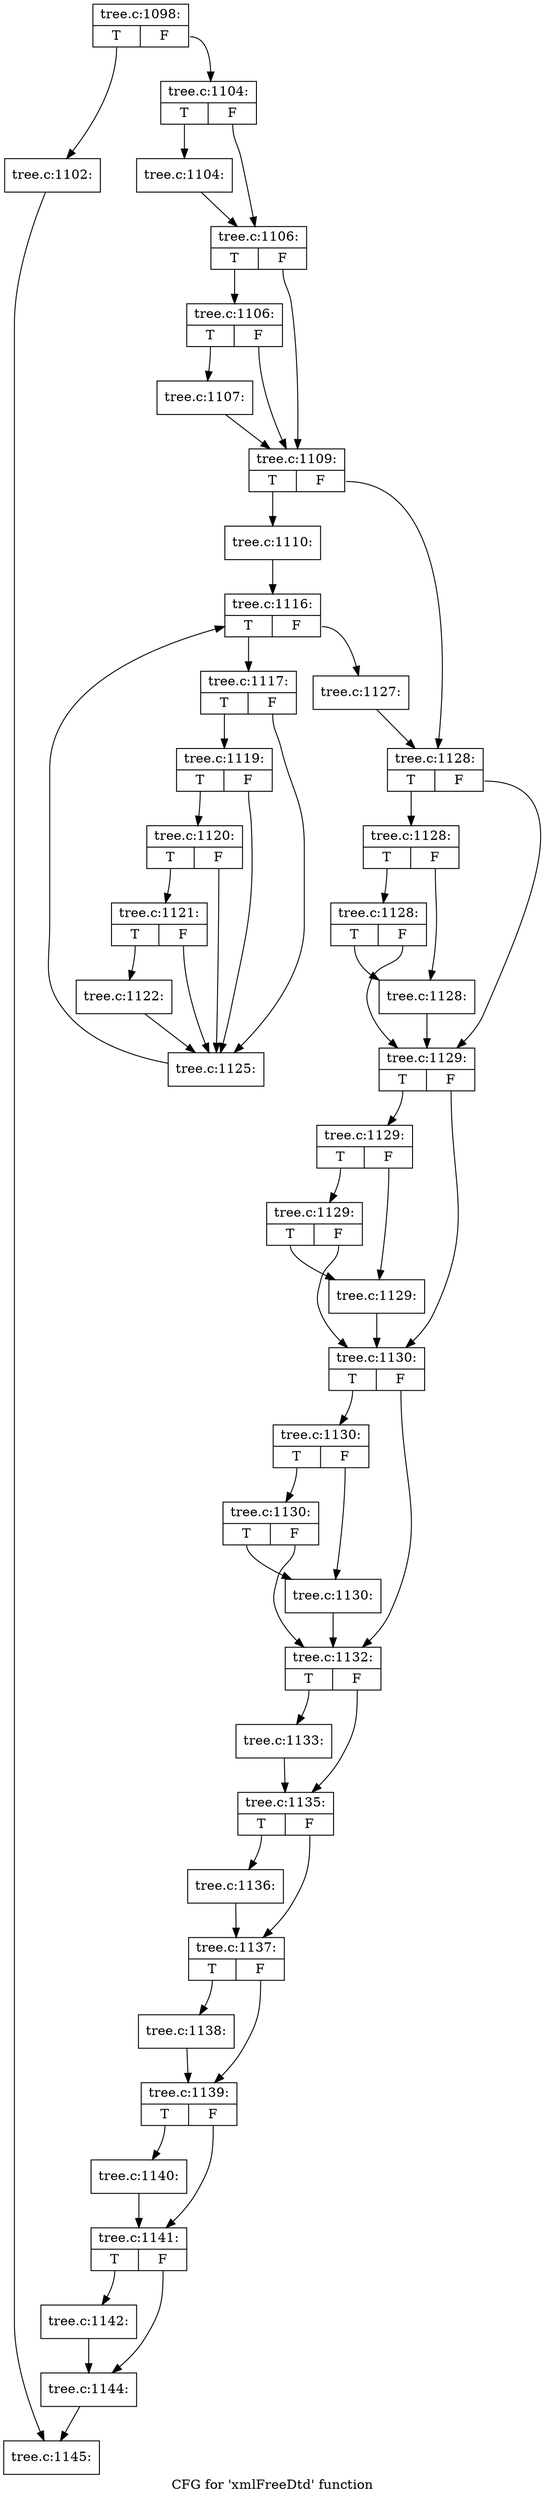 digraph "CFG for 'xmlFreeDtd' function" {
	label="CFG for 'xmlFreeDtd' function";

	Node0x428e180 [shape=record,label="{tree.c:1098:|{<s0>T|<s1>F}}"];
	Node0x428e180:s0 -> Node0x428ed50;
	Node0x428e180:s1 -> Node0x428eda0;
	Node0x428ed50 [shape=record,label="{tree.c:1102:}"];
	Node0x428ed50 -> Node0x428e3a0;
	Node0x428eda0 [shape=record,label="{tree.c:1104:|{<s0>T|<s1>F}}"];
	Node0x428eda0:s0 -> Node0x428f220;
	Node0x428eda0:s1 -> Node0x428f270;
	Node0x428f220 [shape=record,label="{tree.c:1104:}"];
	Node0x428f220 -> Node0x428f270;
	Node0x428f270 [shape=record,label="{tree.c:1106:|{<s0>T|<s1>F}}"];
	Node0x428f270:s0 -> Node0x428fbd0;
	Node0x428f270:s1 -> Node0x428fb80;
	Node0x428fbd0 [shape=record,label="{tree.c:1106:|{<s0>T|<s1>F}}"];
	Node0x428fbd0:s0 -> Node0x428fb30;
	Node0x428fbd0:s1 -> Node0x428fb80;
	Node0x428fb30 [shape=record,label="{tree.c:1107:}"];
	Node0x428fb30 -> Node0x428fb80;
	Node0x428fb80 [shape=record,label="{tree.c:1109:|{<s0>T|<s1>F}}"];
	Node0x428fb80:s0 -> Node0x4290aa0;
	Node0x428fb80:s1 -> Node0x42911a0;
	Node0x4290aa0 [shape=record,label="{tree.c:1110:}"];
	Node0x4290aa0 -> Node0x4291a70;
	Node0x4291a70 [shape=record,label="{tree.c:1116:|{<s0>T|<s1>F}}"];
	Node0x4291a70:s0 -> Node0x4291e20;
	Node0x4291a70:s1 -> Node0x4291c50;
	Node0x4291e20 [shape=record,label="{tree.c:1117:|{<s0>T|<s1>F}}"];
	Node0x4291e20:s0 -> Node0x42922c0;
	Node0x4291e20:s1 -> Node0x4292170;
	Node0x42922c0 [shape=record,label="{tree.c:1119:|{<s0>T|<s1>F}}"];
	Node0x42922c0:s0 -> Node0x4292240;
	Node0x42922c0:s1 -> Node0x4292170;
	Node0x4292240 [shape=record,label="{tree.c:1120:|{<s0>T|<s1>F}}"];
	Node0x4292240:s0 -> Node0x42921c0;
	Node0x4292240:s1 -> Node0x4292170;
	Node0x42921c0 [shape=record,label="{tree.c:1121:|{<s0>T|<s1>F}}"];
	Node0x42921c0:s0 -> Node0x4292120;
	Node0x42921c0:s1 -> Node0x4292170;
	Node0x4292120 [shape=record,label="{tree.c:1122:}"];
	Node0x4292120 -> Node0x4292170;
	Node0x4292170 [shape=record,label="{tree.c:1125:}"];
	Node0x4292170 -> Node0x4291a70;
	Node0x4291c50 [shape=record,label="{tree.c:1127:}"];
	Node0x4291c50 -> Node0x42911a0;
	Node0x42911a0 [shape=record,label="{tree.c:1128:|{<s0>T|<s1>F}}"];
	Node0x42911a0:s0 -> Node0x4290a20;
	Node0x42911a0:s1 -> Node0x4173550;
	Node0x4290a20 [shape=record,label="{tree.c:1128:|{<s0>T|<s1>F}}"];
	Node0x4290a20:s0 -> Node0x4294290;
	Node0x4290a20:s1 -> Node0x4293890;
	Node0x4294290 [shape=record,label="{tree.c:1128:|{<s0>T|<s1>F}}"];
	Node0x4294290:s0 -> Node0x4293890;
	Node0x4294290:s1 -> Node0x4173550;
	Node0x4293890 [shape=record,label="{tree.c:1128:}"];
	Node0x4293890 -> Node0x4173550;
	Node0x4173550 [shape=record,label="{tree.c:1129:|{<s0>T|<s1>F}}"];
	Node0x4173550:s0 -> Node0x4294fc0;
	Node0x4173550:s1 -> Node0x4294f70;
	Node0x4294fc0 [shape=record,label="{tree.c:1129:|{<s0>T|<s1>F}}"];
	Node0x4294fc0:s0 -> Node0x4295200;
	Node0x4294fc0:s1 -> Node0x42947b0;
	Node0x4295200 [shape=record,label="{tree.c:1129:|{<s0>T|<s1>F}}"];
	Node0x4295200:s0 -> Node0x42947b0;
	Node0x4295200:s1 -> Node0x4294f70;
	Node0x42947b0 [shape=record,label="{tree.c:1129:}"];
	Node0x42947b0 -> Node0x4294f70;
	Node0x4294f70 [shape=record,label="{tree.c:1130:|{<s0>T|<s1>F}}"];
	Node0x4294f70:s0 -> Node0x4295b00;
	Node0x4294f70:s1 -> Node0x4295ab0;
	Node0x4295b00 [shape=record,label="{tree.c:1130:|{<s0>T|<s1>F}}"];
	Node0x4295b00:s0 -> Node0x4295d40;
	Node0x4295b00:s1 -> Node0x4295a60;
	Node0x4295d40 [shape=record,label="{tree.c:1130:|{<s0>T|<s1>F}}"];
	Node0x4295d40:s0 -> Node0x4295a60;
	Node0x4295d40:s1 -> Node0x4295ab0;
	Node0x4295a60 [shape=record,label="{tree.c:1130:}"];
	Node0x4295a60 -> Node0x4295ab0;
	Node0x4295ab0 [shape=record,label="{tree.c:1132:|{<s0>T|<s1>F}}"];
	Node0x4295ab0:s0 -> Node0x42965a0;
	Node0x4295ab0:s1 -> Node0x42965f0;
	Node0x42965a0 [shape=record,label="{tree.c:1133:}"];
	Node0x42965a0 -> Node0x42965f0;
	Node0x42965f0 [shape=record,label="{tree.c:1135:|{<s0>T|<s1>F}}"];
	Node0x42965f0:s0 -> Node0x424c720;
	Node0x42965f0:s1 -> Node0x42984a0;
	Node0x424c720 [shape=record,label="{tree.c:1136:}"];
	Node0x424c720 -> Node0x42984a0;
	Node0x42984a0 [shape=record,label="{tree.c:1137:|{<s0>T|<s1>F}}"];
	Node0x42984a0:s0 -> Node0x42992b0;
	Node0x42984a0:s1 -> Node0x4299a50;
	Node0x42992b0 [shape=record,label="{tree.c:1138:}"];
	Node0x42992b0 -> Node0x4299a50;
	Node0x4299a50 [shape=record,label="{tree.c:1139:|{<s0>T|<s1>F}}"];
	Node0x4299a50:s0 -> Node0x41ce520;
	Node0x4299a50:s1 -> Node0x3f4b940;
	Node0x41ce520 [shape=record,label="{tree.c:1140:}"];
	Node0x41ce520 -> Node0x3f4b940;
	Node0x3f4b940 [shape=record,label="{tree.c:1141:|{<s0>T|<s1>F}}"];
	Node0x3f4b940:s0 -> Node0x42990d0;
	Node0x3f4b940:s1 -> Node0x41ce690;
	Node0x42990d0 [shape=record,label="{tree.c:1142:}"];
	Node0x42990d0 -> Node0x41ce690;
	Node0x41ce690 [shape=record,label="{tree.c:1144:}"];
	Node0x41ce690 -> Node0x428e3a0;
	Node0x428e3a0 [shape=record,label="{tree.c:1145:}"];
}
